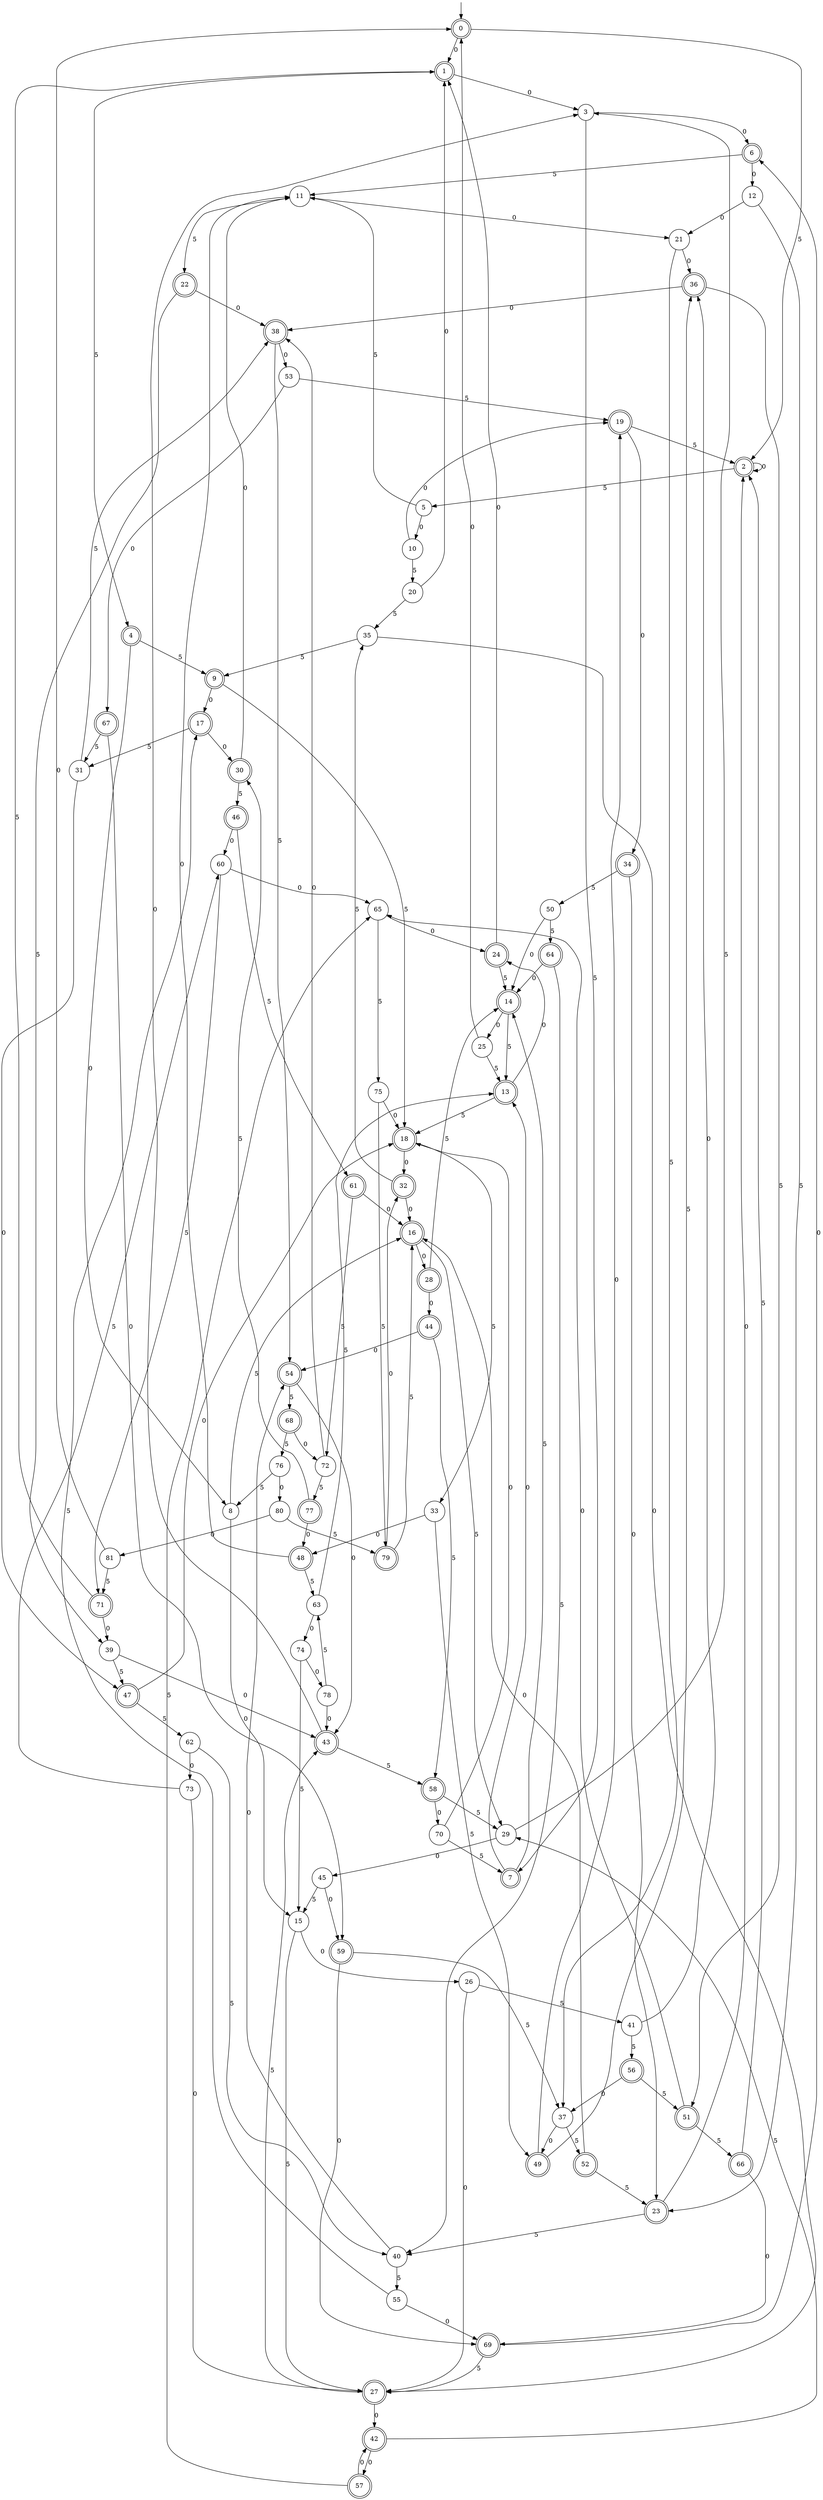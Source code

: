 digraph g {

	s0 [shape="doublecircle" label="0"];
	s1 [shape="doublecircle" label="1"];
	s2 [shape="doublecircle" label="2"];
	s3 [shape="circle" label="3"];
	s4 [shape="doublecircle" label="4"];
	s5 [shape="circle" label="5"];
	s6 [shape="doublecircle" label="6"];
	s7 [shape="doublecircle" label="7"];
	s8 [shape="circle" label="8"];
	s9 [shape="doublecircle" label="9"];
	s10 [shape="circle" label="10"];
	s11 [shape="circle" label="11"];
	s12 [shape="circle" label="12"];
	s13 [shape="doublecircle" label="13"];
	s14 [shape="doublecircle" label="14"];
	s15 [shape="circle" label="15"];
	s16 [shape="doublecircle" label="16"];
	s17 [shape="doublecircle" label="17"];
	s18 [shape="doublecircle" label="18"];
	s19 [shape="doublecircle" label="19"];
	s20 [shape="circle" label="20"];
	s21 [shape="circle" label="21"];
	s22 [shape="doublecircle" label="22"];
	s23 [shape="doublecircle" label="23"];
	s24 [shape="doublecircle" label="24"];
	s25 [shape="circle" label="25"];
	s26 [shape="circle" label="26"];
	s27 [shape="doublecircle" label="27"];
	s28 [shape="doublecircle" label="28"];
	s29 [shape="circle" label="29"];
	s30 [shape="doublecircle" label="30"];
	s31 [shape="circle" label="31"];
	s32 [shape="doublecircle" label="32"];
	s33 [shape="circle" label="33"];
	s34 [shape="doublecircle" label="34"];
	s35 [shape="circle" label="35"];
	s36 [shape="doublecircle" label="36"];
	s37 [shape="circle" label="37"];
	s38 [shape="doublecircle" label="38"];
	s39 [shape="circle" label="39"];
	s40 [shape="circle" label="40"];
	s41 [shape="circle" label="41"];
	s42 [shape="doublecircle" label="42"];
	s43 [shape="doublecircle" label="43"];
	s44 [shape="doublecircle" label="44"];
	s45 [shape="circle" label="45"];
	s46 [shape="doublecircle" label="46"];
	s47 [shape="doublecircle" label="47"];
	s48 [shape="doublecircle" label="48"];
	s49 [shape="doublecircle" label="49"];
	s50 [shape="circle" label="50"];
	s51 [shape="doublecircle" label="51"];
	s52 [shape="doublecircle" label="52"];
	s53 [shape="circle" label="53"];
	s54 [shape="doublecircle" label="54"];
	s55 [shape="circle" label="55"];
	s56 [shape="doublecircle" label="56"];
	s57 [shape="doublecircle" label="57"];
	s58 [shape="doublecircle" label="58"];
	s59 [shape="doublecircle" label="59"];
	s60 [shape="circle" label="60"];
	s61 [shape="doublecircle" label="61"];
	s62 [shape="circle" label="62"];
	s63 [shape="circle" label="63"];
	s64 [shape="doublecircle" label="64"];
	s65 [shape="circle" label="65"];
	s66 [shape="doublecircle" label="66"];
	s67 [shape="doublecircle" label="67"];
	s68 [shape="doublecircle" label="68"];
	s69 [shape="doublecircle" label="69"];
	s70 [shape="circle" label="70"];
	s71 [shape="doublecircle" label="71"];
	s72 [shape="circle" label="72"];
	s73 [shape="circle" label="73"];
	s74 [shape="circle" label="74"];
	s75 [shape="circle" label="75"];
	s76 [shape="circle" label="76"];
	s77 [shape="doublecircle" label="77"];
	s78 [shape="circle" label="78"];
	s79 [shape="doublecircle" label="79"];
	s80 [shape="circle" label="80"];
	s81 [shape="circle" label="81"];
	s0 -> s1 [label="0"];
	s0 -> s2 [label="5"];
	s1 -> s3 [label="0"];
	s1 -> s4 [label="5"];
	s2 -> s2 [label="0"];
	s2 -> s5 [label="5"];
	s3 -> s6 [label="0"];
	s3 -> s7 [label="5"];
	s4 -> s8 [label="0"];
	s4 -> s9 [label="5"];
	s5 -> s10 [label="0"];
	s5 -> s11 [label="5"];
	s6 -> s12 [label="0"];
	s6 -> s11 [label="5"];
	s7 -> s13 [label="0"];
	s7 -> s14 [label="5"];
	s8 -> s15 [label="0"];
	s8 -> s16 [label="5"];
	s9 -> s17 [label="0"];
	s9 -> s18 [label="5"];
	s10 -> s19 [label="0"];
	s10 -> s20 [label="5"];
	s11 -> s21 [label="0"];
	s11 -> s22 [label="5"];
	s12 -> s21 [label="0"];
	s12 -> s23 [label="5"];
	s13 -> s24 [label="0"];
	s13 -> s18 [label="5"];
	s14 -> s25 [label="0"];
	s14 -> s13 [label="5"];
	s15 -> s26 [label="0"];
	s15 -> s27 [label="5"];
	s16 -> s28 [label="0"];
	s16 -> s29 [label="5"];
	s17 -> s30 [label="0"];
	s17 -> s31 [label="5"];
	s18 -> s32 [label="0"];
	s18 -> s33 [label="5"];
	s19 -> s34 [label="0"];
	s19 -> s2 [label="5"];
	s20 -> s1 [label="0"];
	s20 -> s35 [label="5"];
	s21 -> s36 [label="0"];
	s21 -> s37 [label="5"];
	s22 -> s38 [label="0"];
	s22 -> s39 [label="5"];
	s23 -> s2 [label="0"];
	s23 -> s40 [label="5"];
	s24 -> s1 [label="0"];
	s24 -> s14 [label="5"];
	s25 -> s0 [label="0"];
	s25 -> s13 [label="5"];
	s26 -> s27 [label="0"];
	s26 -> s41 [label="5"];
	s27 -> s42 [label="0"];
	s27 -> s43 [label="5"];
	s28 -> s44 [label="0"];
	s28 -> s14 [label="5"];
	s29 -> s45 [label="0"];
	s29 -> s3 [label="5"];
	s30 -> s11 [label="0"];
	s30 -> s46 [label="5"];
	s31 -> s47 [label="0"];
	s31 -> s38 [label="5"];
	s32 -> s16 [label="0"];
	s32 -> s35 [label="5"];
	s33 -> s48 [label="0"];
	s33 -> s49 [label="5"];
	s34 -> s23 [label="0"];
	s34 -> s50 [label="5"];
	s35 -> s27 [label="0"];
	s35 -> s9 [label="5"];
	s36 -> s38 [label="0"];
	s36 -> s51 [label="5"];
	s37 -> s49 [label="0"];
	s37 -> s52 [label="5"];
	s38 -> s53 [label="0"];
	s38 -> s54 [label="5"];
	s39 -> s43 [label="0"];
	s39 -> s47 [label="5"];
	s40 -> s54 [label="0"];
	s40 -> s55 [label="5"];
	s41 -> s36 [label="0"];
	s41 -> s56 [label="5"];
	s42 -> s57 [label="0"];
	s42 -> s29 [label="5"];
	s43 -> s3 [label="0"];
	s43 -> s58 [label="5"];
	s44 -> s54 [label="0"];
	s44 -> s58 [label="5"];
	s45 -> s59 [label="0"];
	s45 -> s15 [label="5"];
	s46 -> s60 [label="0"];
	s46 -> s61 [label="5"];
	s47 -> s18 [label="0"];
	s47 -> s62 [label="5"];
	s48 -> s11 [label="0"];
	s48 -> s63 [label="5"];
	s49 -> s19 [label="0"];
	s49 -> s36 [label="5"];
	s50 -> s14 [label="0"];
	s50 -> s64 [label="5"];
	s51 -> s65 [label="0"];
	s51 -> s66 [label="5"];
	s52 -> s16 [label="0"];
	s52 -> s23 [label="5"];
	s53 -> s67 [label="0"];
	s53 -> s19 [label="5"];
	s54 -> s43 [label="0"];
	s54 -> s68 [label="5"];
	s55 -> s69 [label="0"];
	s55 -> s17 [label="5"];
	s56 -> s37 [label="0"];
	s56 -> s51 [label="5"];
	s57 -> s42 [label="0"];
	s57 -> s65 [label="5"];
	s58 -> s70 [label="0"];
	s58 -> s29 [label="5"];
	s59 -> s69 [label="0"];
	s59 -> s37 [label="5"];
	s60 -> s65 [label="0"];
	s60 -> s71 [label="5"];
	s61 -> s16 [label="0"];
	s61 -> s72 [label="5"];
	s62 -> s73 [label="0"];
	s62 -> s40 [label="5"];
	s63 -> s74 [label="0"];
	s63 -> s13 [label="5"];
	s64 -> s14 [label="0"];
	s64 -> s40 [label="5"];
	s65 -> s24 [label="0"];
	s65 -> s75 [label="5"];
	s66 -> s69 [label="0"];
	s66 -> s2 [label="5"];
	s67 -> s59 [label="0"];
	s67 -> s31 [label="5"];
	s68 -> s72 [label="0"];
	s68 -> s76 [label="5"];
	s69 -> s6 [label="0"];
	s69 -> s27 [label="5"];
	s70 -> s18 [label="0"];
	s70 -> s7 [label="5"];
	s71 -> s39 [label="0"];
	s71 -> s1 [label="5"];
	s72 -> s38 [label="0"];
	s72 -> s77 [label="5"];
	s73 -> s27 [label="0"];
	s73 -> s60 [label="5"];
	s74 -> s78 [label="0"];
	s74 -> s15 [label="5"];
	s75 -> s18 [label="0"];
	s75 -> s79 [label="5"];
	s76 -> s80 [label="0"];
	s76 -> s8 [label="5"];
	s77 -> s48 [label="0"];
	s77 -> s30 [label="5"];
	s78 -> s43 [label="0"];
	s78 -> s63 [label="5"];
	s79 -> s32 [label="0"];
	s79 -> s16 [label="5"];
	s80 -> s81 [label="0"];
	s80 -> s79 [label="5"];
	s81 -> s0 [label="0"];
	s81 -> s71 [label="5"];

__start0 [label="" shape="none" width="0" height="0"];
__start0 -> s0;

}
